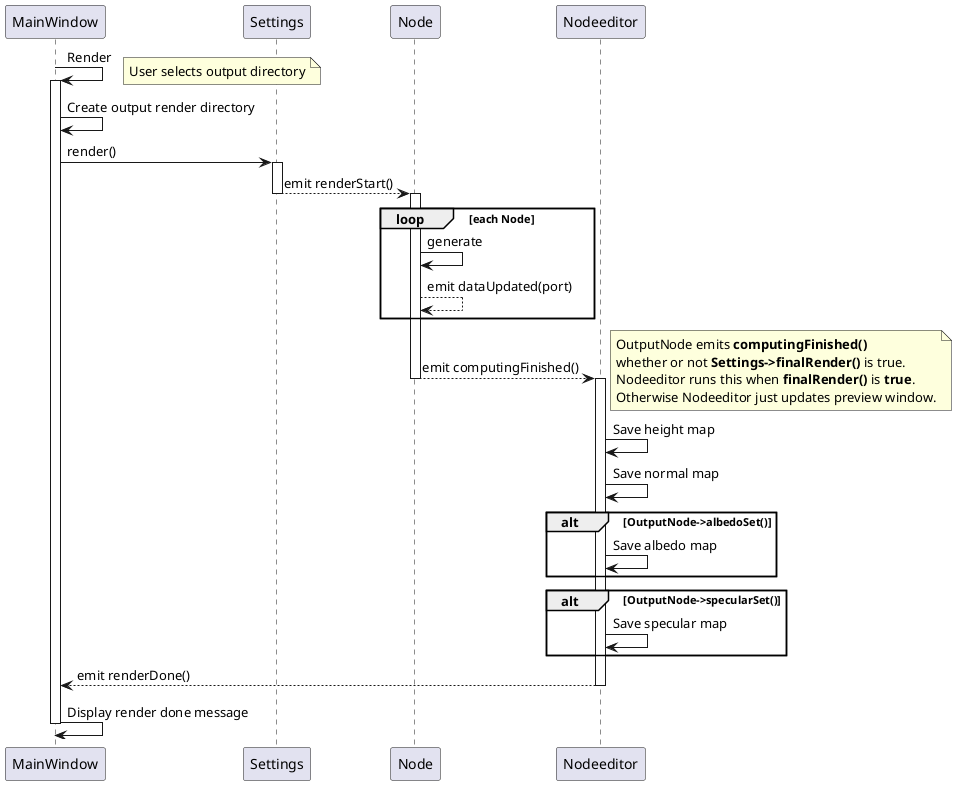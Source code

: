 @startuml
MainWindow -> MainWindow : Render
activate MainWindow
note right: User selects output directory
MainWindow -> MainWindow : Create output render directory
MainWindow -> Settings : render()
activate Settings
Settings --> Node : emit renderStart()
deactivate Settings
activate Node
loop each Node
    Node -> Node : generate
    Node --> Node : emit dataUpdated(port)
end
Node --> Nodeeditor : emit computingFinished()
deactivate Node
activate Nodeeditor
note right
OutputNode emits <b>computingFinished()</b>
whether or not <b>Settings->finalRender()</b> is true.
Nodeeditor runs this when <b>finalRender()</b> is <b>true</b>.
Otherwise Nodeeditor just updates preview window.
end note
Nodeeditor -> Nodeeditor : Save height map
Nodeeditor -> Nodeeditor : Save normal map
alt OutputNode->albedoSet()
    Nodeeditor -> Nodeeditor : Save albedo map
end
alt OutputNode->specularSet()
    Nodeeditor -> Nodeeditor : Save specular map
end
Nodeeditor --> MainWindow : emit renderDone()
deactivate Nodeeditor
MainWindow -> MainWindow : Display render done message
deactivate MainWindow
@enduml